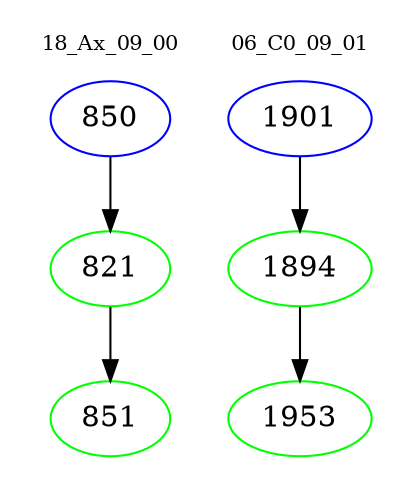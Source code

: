 digraph{
subgraph cluster_0 {
color = white
label = "18_Ax_09_00";
fontsize=10;
T0_850 [label="850", color="blue"]
T0_850 -> T0_821 [color="black"]
T0_821 [label="821", color="green"]
T0_821 -> T0_851 [color="black"]
T0_851 [label="851", color="green"]
}
subgraph cluster_1 {
color = white
label = "06_C0_09_01";
fontsize=10;
T1_1901 [label="1901", color="blue"]
T1_1901 -> T1_1894 [color="black"]
T1_1894 [label="1894", color="green"]
T1_1894 -> T1_1953 [color="black"]
T1_1953 [label="1953", color="green"]
}
}

